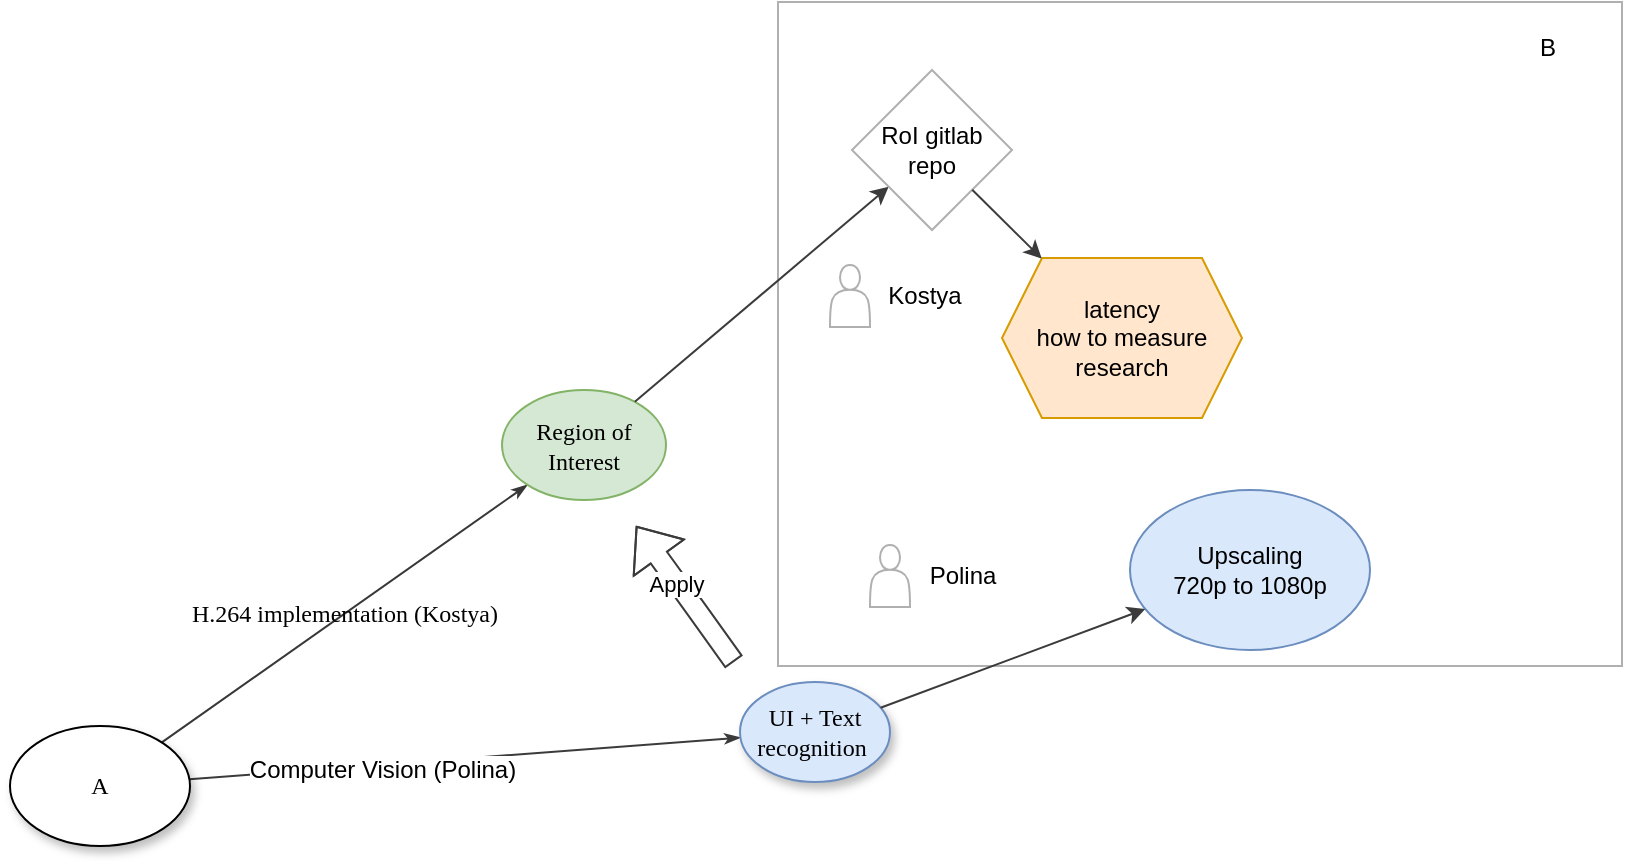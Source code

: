 <mxfile version="15.9.1" type="github">
  <diagram name="Page-1" id="42789a77-a242-8287-6e28-9cd8cfd52e62">
    <mxGraphModel dx="1585" dy="833" grid="0" gridSize="10" guides="1" tooltips="1" connect="1" arrows="1" fold="1" page="1" pageScale="1" pageWidth="1100" pageHeight="850" background="none" math="0" shadow="0">
      <root>
        <mxCell id="0" />
        <mxCell id="1" parent="0" />
        <mxCell id="61b5pI-P31Cabm5huOT_-1" value="B" style="rounded=0;whiteSpace=wrap;html=1;fontStyle=1;strokeColor=#B0B0B0;" parent="1" vertex="1">
          <mxGeometry x="486" y="93" width="422" height="332" as="geometry" />
        </mxCell>
        <mxCell id="1ea317790d2ca983-12" style="edgeStyle=none;rounded=1;html=1;labelBackgroundColor=none;startArrow=none;startFill=0;startSize=5;endArrow=classicThin;endFill=1;endSize=5;jettySize=auto;orthogonalLoop=1;strokeColor=#3B3B3B;strokeWidth=1;fontFamily=Verdana;fontSize=12" parent="1" source="1ea317790d2ca983-1" target="1ea317790d2ca983-2" edge="1">
          <mxGeometry relative="1" as="geometry" />
        </mxCell>
        <mxCell id="61b5pI-P31Cabm5huOT_-3" value="&lt;font style=&quot;font-size: 12px&quot;&gt;Computer Vision (Polina)&lt;/font&gt;" style="edgeLabel;html=1;align=center;verticalAlign=middle;resizable=0;points=[];" parent="1ea317790d2ca983-12" vertex="1" connectable="0">
          <mxGeometry x="-0.304" y="-2" relative="1" as="geometry">
            <mxPoint as="offset" />
          </mxGeometry>
        </mxCell>
        <mxCell id="1ea317790d2ca983-14" value="H.264 implementation (Kostya)" style="edgeStyle=none;rounded=1;html=1;labelBackgroundColor=none;startArrow=none;startFill=0;startSize=5;endArrow=classicThin;endFill=1;endSize=5;jettySize=auto;orthogonalLoop=1;strokeColor=#383838;strokeWidth=1;fontFamily=Verdana;fontSize=12" parent="1" source="1ea317790d2ca983-1" target="ZjOwchhwlkYdt-Frztce-1" edge="1">
          <mxGeometry relative="1" as="geometry">
            <mxPoint x="713" y="283" as="targetPoint" />
          </mxGeometry>
        </mxCell>
        <mxCell id="1ea317790d2ca983-1" value="A" style="ellipse;whiteSpace=wrap;html=1;rounded=0;shadow=1;comic=0;labelBackgroundColor=none;strokeWidth=1;fontFamily=Verdana;fontSize=12;align=center;" parent="1" vertex="1">
          <mxGeometry x="102" y="455" width="90" height="60" as="geometry" />
        </mxCell>
        <mxCell id="1ea317790d2ca983-2" value="&lt;span&gt;UI + Text&lt;br&gt;recognition&amp;nbsp;&lt;/span&gt;" style="ellipse;whiteSpace=wrap;html=1;rounded=0;shadow=1;comic=0;labelBackgroundColor=none;strokeWidth=1;fontFamily=Verdana;fontSize=12;align=center;fillColor=#dae8fc;strokeColor=#6c8ebf;" parent="1" vertex="1">
          <mxGeometry x="467" y="433" width="75" height="50" as="geometry" />
        </mxCell>
        <mxCell id="ZjOwchhwlkYdt-Frztce-1" value="&lt;span style=&quot;font-family: &amp;#34;verdana&amp;#34;&quot;&gt;Region of Interest&lt;/span&gt;" style="ellipse;whiteSpace=wrap;html=1;fillColor=#d5e8d4;strokeColor=#82b366;" parent="1" vertex="1">
          <mxGeometry x="348" y="287" width="82" height="55" as="geometry" />
        </mxCell>
        <mxCell id="61b5pI-P31Cabm5huOT_-5" value="" style="shape=flexArrow;endArrow=classic;html=1;rounded=0;strokeColor=#3B3B3B;" parent="1" edge="1">
          <mxGeometry width="50" height="50" relative="1" as="geometry">
            <mxPoint x="464" y="423" as="sourcePoint" />
            <mxPoint x="415" y="355" as="targetPoint" />
            <Array as="points">
              <mxPoint x="445" y="396.5" />
            </Array>
          </mxGeometry>
        </mxCell>
        <mxCell id="61b5pI-P31Cabm5huOT_-6" value="Apply" style="edgeLabel;html=1;align=center;verticalAlign=middle;resizable=0;points=[];" parent="61b5pI-P31Cabm5huOT_-5" vertex="1" connectable="0">
          <mxGeometry x="0.172" y="1" relative="1" as="geometry">
            <mxPoint as="offset" />
          </mxGeometry>
        </mxCell>
        <mxCell id="s2ZchUun_zwhC62kbvkX-1" value="" style="endArrow=classic;html=1;rounded=0;fontSize=12;strokeColor=#3B3B3B;" edge="1" parent="1" source="ZjOwchhwlkYdt-Frztce-1" target="s2ZchUun_zwhC62kbvkX-2">
          <mxGeometry width="50" height="50" relative="1" as="geometry">
            <mxPoint x="437" y="287" as="sourcePoint" />
            <mxPoint x="487" y="202" as="targetPoint" />
          </mxGeometry>
        </mxCell>
        <mxCell id="s2ZchUun_zwhC62kbvkX-2" value="RoI gitlab repo" style="rhombus;whiteSpace=wrap;html=1;fontSize=12;strokeColor=#B0B0B0;" vertex="1" parent="1">
          <mxGeometry x="523" y="127" width="80" height="80" as="geometry" />
        </mxCell>
        <mxCell id="s2ZchUun_zwhC62kbvkX-3" value="Upscaling&lt;br&gt;720p to 1080p" style="ellipse;whiteSpace=wrap;html=1;fontSize=12;strokeColor=#6c8ebf;fillColor=#dae8fc;" vertex="1" parent="1">
          <mxGeometry x="662" y="337" width="120" height="80" as="geometry" />
        </mxCell>
        <mxCell id="s2ZchUun_zwhC62kbvkX-4" value="latency &lt;br&gt;how to measure research" style="shape=hexagon;perimeter=hexagonPerimeter2;whiteSpace=wrap;html=1;fixedSize=1;fontSize=12;strokeColor=#d79b00;fillColor=#ffe6cc;" vertex="1" parent="1">
          <mxGeometry x="598" y="221" width="120" height="80" as="geometry" />
        </mxCell>
        <mxCell id="s2ZchUun_zwhC62kbvkX-5" value="" style="endArrow=classic;html=1;rounded=0;fontSize=12;strokeColor=#3B3B3B;" edge="1" parent="1" source="s2ZchUun_zwhC62kbvkX-2" target="s2ZchUun_zwhC62kbvkX-4">
          <mxGeometry width="50" height="50" relative="1" as="geometry">
            <mxPoint x="603.002" y="196.575" as="sourcePoint" />
            <mxPoint x="729.931" y="89.001" as="targetPoint" />
          </mxGeometry>
        </mxCell>
        <mxCell id="s2ZchUun_zwhC62kbvkX-6" value="" style="endArrow=classic;html=1;rounded=0;fontSize=12;strokeColor=#3B3B3B;" edge="1" parent="1" source="1ea317790d2ca983-2" target="s2ZchUun_zwhC62kbvkX-3">
          <mxGeometry width="50" height="50" relative="1" as="geometry">
            <mxPoint x="598" y="445" as="sourcePoint" />
            <mxPoint x="648" y="395" as="targetPoint" />
          </mxGeometry>
        </mxCell>
        <mxCell id="s2ZchUun_zwhC62kbvkX-7" value="B" style="text;html=1;strokeColor=none;fillColor=none;align=center;verticalAlign=middle;whiteSpace=wrap;rounded=0;fontSize=12;" vertex="1" parent="1">
          <mxGeometry x="841" y="101" width="60" height="30" as="geometry" />
        </mxCell>
        <mxCell id="s2ZchUun_zwhC62kbvkX-8" value="Kostya" style="text;html=1;strokeColor=none;fillColor=none;align=center;verticalAlign=middle;whiteSpace=wrap;rounded=0;fontSize=12;" vertex="1" parent="1">
          <mxGeometry x="523" y="221" width="73" height="38" as="geometry" />
        </mxCell>
        <mxCell id="s2ZchUun_zwhC62kbvkX-9" value="Polina" style="text;html=1;strokeColor=none;fillColor=none;align=center;verticalAlign=middle;whiteSpace=wrap;rounded=0;fontSize=12;" vertex="1" parent="1">
          <mxGeometry x="542" y="361" width="73" height="38" as="geometry" />
        </mxCell>
        <mxCell id="s2ZchUun_zwhC62kbvkX-10" value="" style="shape=actor;whiteSpace=wrap;html=1;fontSize=12;strokeColor=#B0B0B0;" vertex="1" parent="1">
          <mxGeometry x="532" y="364.5" width="20" height="31" as="geometry" />
        </mxCell>
        <mxCell id="s2ZchUun_zwhC62kbvkX-11" value="" style="shape=actor;whiteSpace=wrap;html=1;fontSize=12;strokeColor=#B0B0B0;" vertex="1" parent="1">
          <mxGeometry x="512" y="224.5" width="20" height="31" as="geometry" />
        </mxCell>
      </root>
    </mxGraphModel>
  </diagram>
</mxfile>
